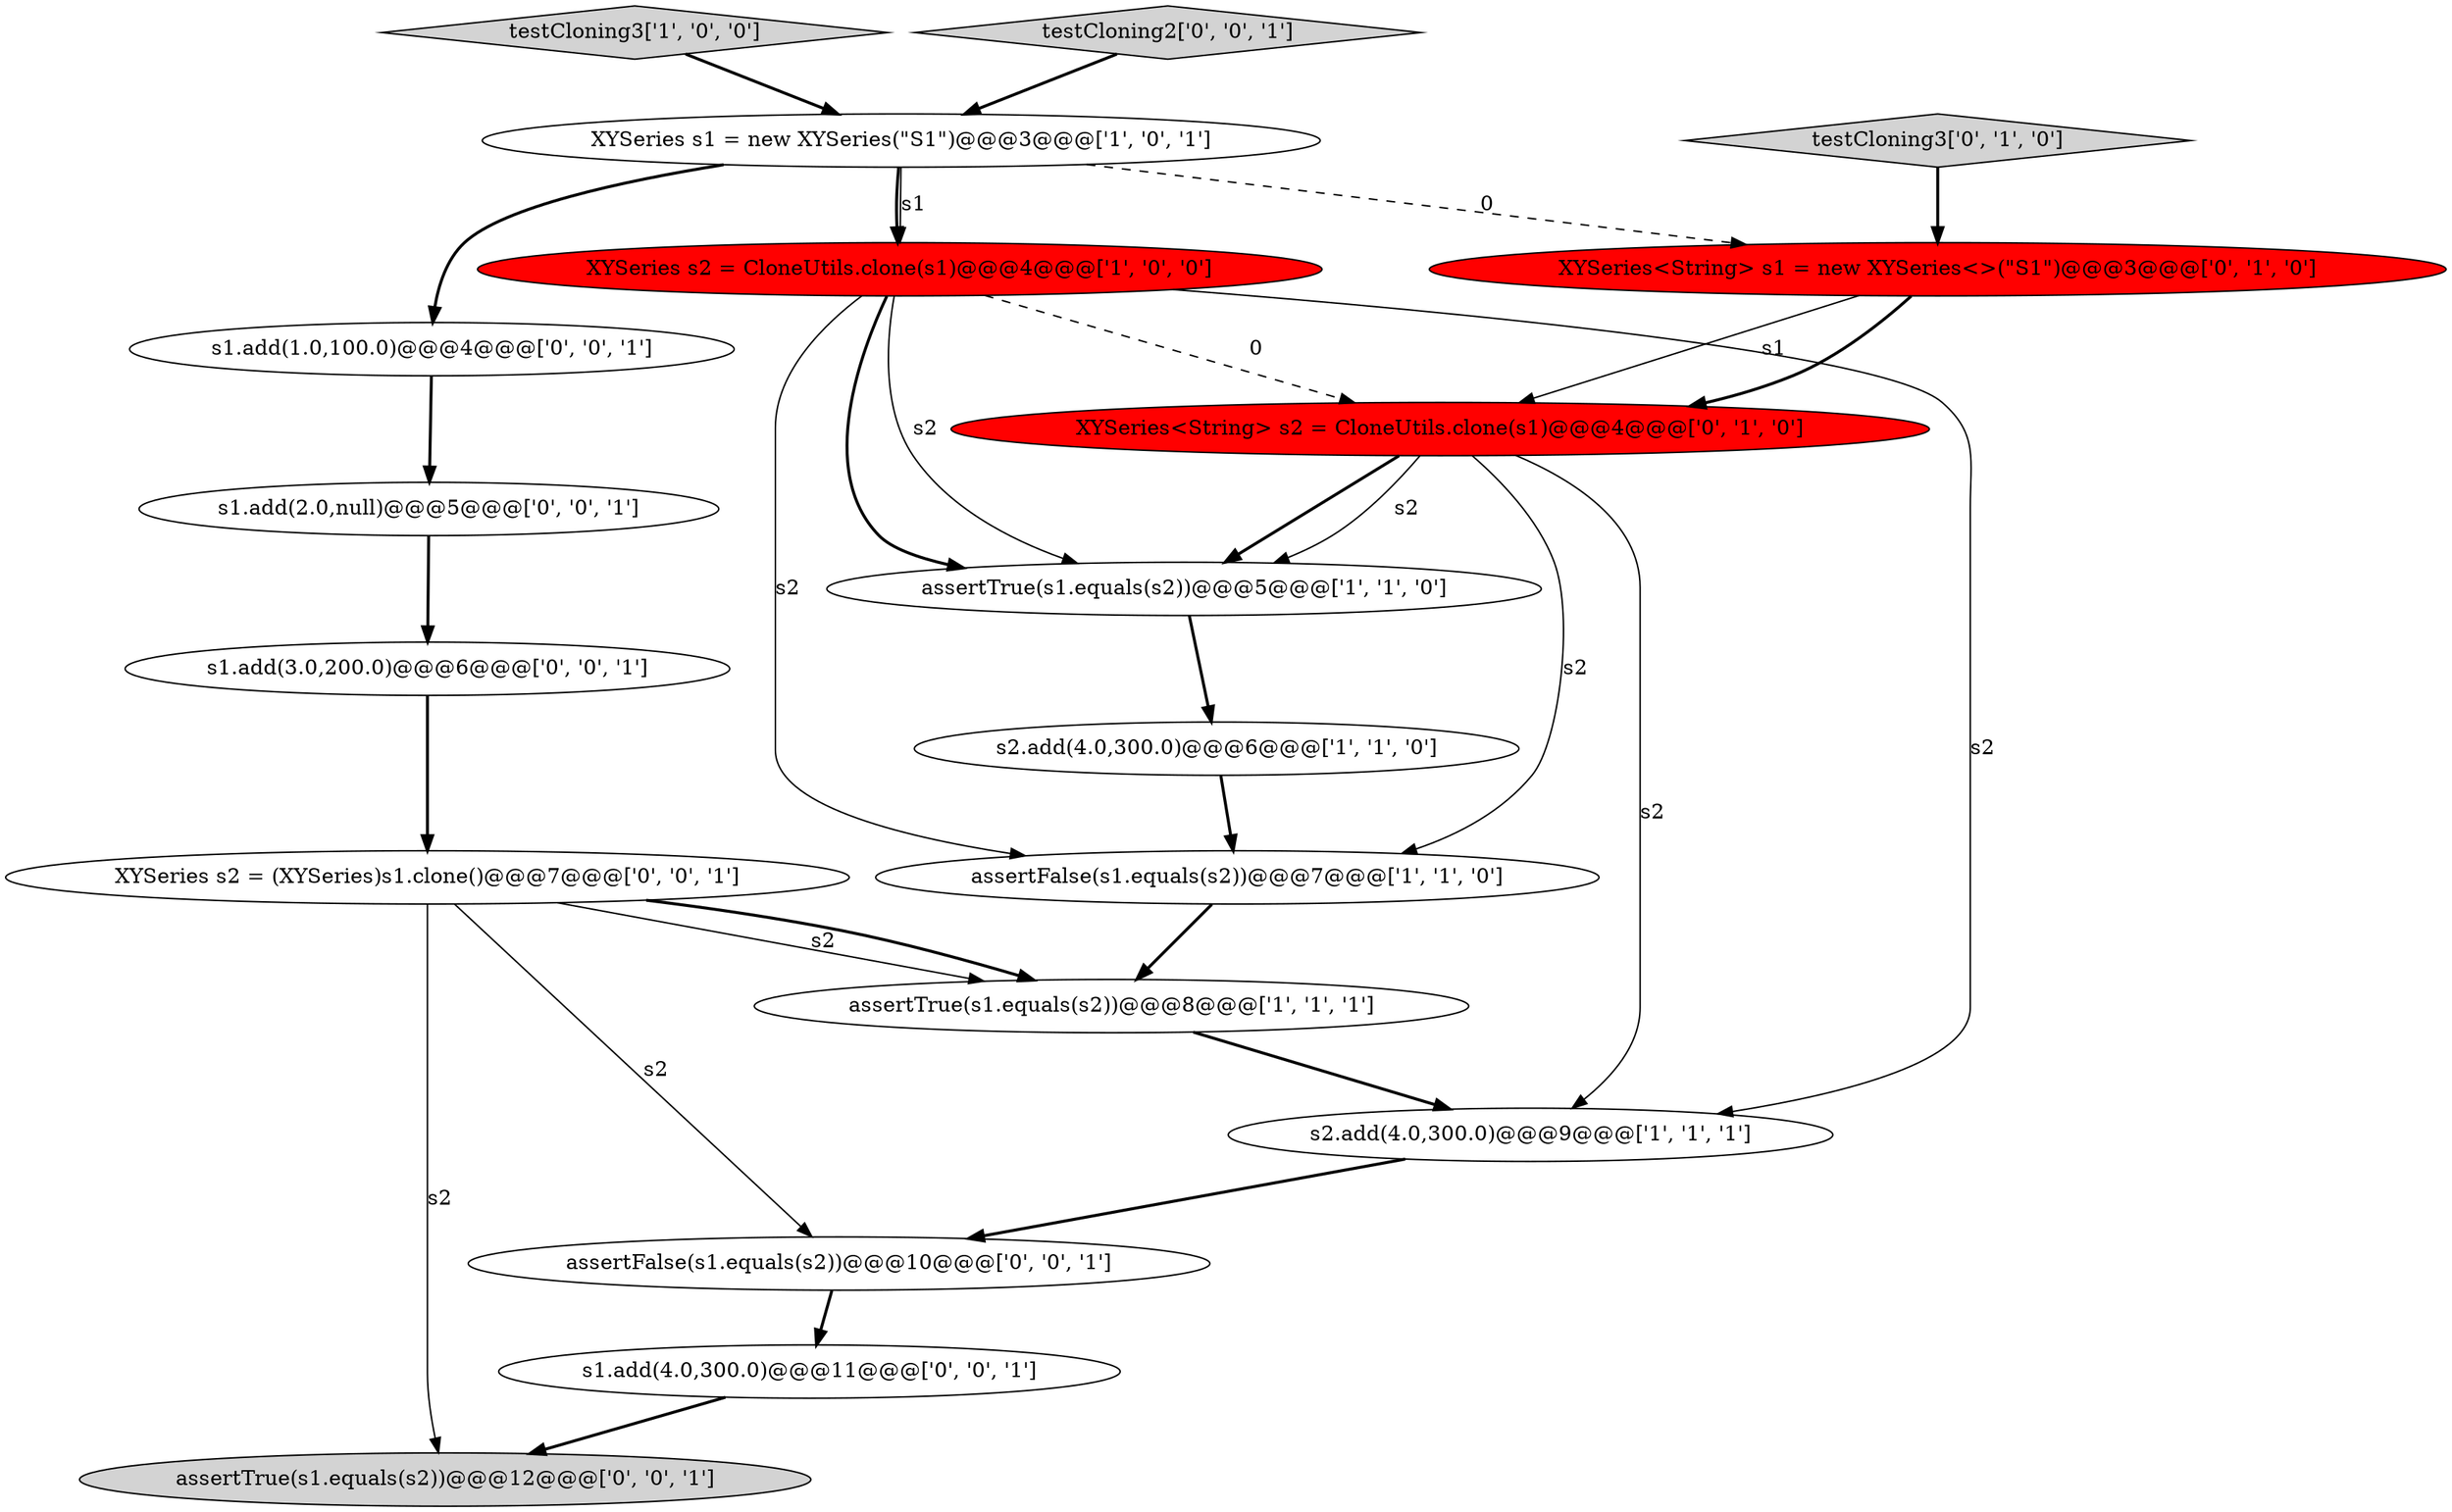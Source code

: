 digraph {
7 [style = filled, label = "assertTrue(s1.equals(s2))@@@5@@@['1', '1', '0']", fillcolor = white, shape = ellipse image = "AAA0AAABBB1BBB"];
1 [style = filled, label = "testCloning3['1', '0', '0']", fillcolor = lightgray, shape = diamond image = "AAA0AAABBB1BBB"];
0 [style = filled, label = "XYSeries s2 = CloneUtils.clone(s1)@@@4@@@['1', '0', '0']", fillcolor = red, shape = ellipse image = "AAA1AAABBB1BBB"];
6 [style = filled, label = "assertTrue(s1.equals(s2))@@@8@@@['1', '1', '1']", fillcolor = white, shape = ellipse image = "AAA0AAABBB1BBB"];
12 [style = filled, label = "XYSeries s2 = (XYSeries)s1.clone()@@@7@@@['0', '0', '1']", fillcolor = white, shape = ellipse image = "AAA0AAABBB3BBB"];
15 [style = filled, label = "assertFalse(s1.equals(s2))@@@10@@@['0', '0', '1']", fillcolor = white, shape = ellipse image = "AAA0AAABBB3BBB"];
13 [style = filled, label = "assertTrue(s1.equals(s2))@@@12@@@['0', '0', '1']", fillcolor = lightgray, shape = ellipse image = "AAA0AAABBB3BBB"];
16 [style = filled, label = "testCloning2['0', '0', '1']", fillcolor = lightgray, shape = diamond image = "AAA0AAABBB3BBB"];
5 [style = filled, label = "s2.add(4.0,300.0)@@@9@@@['1', '1', '1']", fillcolor = white, shape = ellipse image = "AAA0AAABBB1BBB"];
9 [style = filled, label = "testCloning3['0', '1', '0']", fillcolor = lightgray, shape = diamond image = "AAA0AAABBB2BBB"];
3 [style = filled, label = "XYSeries s1 = new XYSeries(\"S1\")@@@3@@@['1', '0', '1']", fillcolor = white, shape = ellipse image = "AAA0AAABBB1BBB"];
17 [style = filled, label = "s1.add(4.0,300.0)@@@11@@@['0', '0', '1']", fillcolor = white, shape = ellipse image = "AAA0AAABBB3BBB"];
4 [style = filled, label = "s2.add(4.0,300.0)@@@6@@@['1', '1', '0']", fillcolor = white, shape = ellipse image = "AAA0AAABBB1BBB"];
2 [style = filled, label = "assertFalse(s1.equals(s2))@@@7@@@['1', '1', '0']", fillcolor = white, shape = ellipse image = "AAA0AAABBB1BBB"];
8 [style = filled, label = "XYSeries<String> s2 = CloneUtils.clone(s1)@@@4@@@['0', '1', '0']", fillcolor = red, shape = ellipse image = "AAA1AAABBB2BBB"];
10 [style = filled, label = "XYSeries<String> s1 = new XYSeries<>(\"S1\")@@@3@@@['0', '1', '0']", fillcolor = red, shape = ellipse image = "AAA1AAABBB2BBB"];
11 [style = filled, label = "s1.add(2.0,null)@@@5@@@['0', '0', '1']", fillcolor = white, shape = ellipse image = "AAA0AAABBB3BBB"];
18 [style = filled, label = "s1.add(1.0,100.0)@@@4@@@['0', '0', '1']", fillcolor = white, shape = ellipse image = "AAA0AAABBB3BBB"];
14 [style = filled, label = "s1.add(3.0,200.0)@@@6@@@['0', '0', '1']", fillcolor = white, shape = ellipse image = "AAA0AAABBB3BBB"];
12->6 [style = solid, label="s2"];
16->3 [style = bold, label=""];
11->14 [style = bold, label=""];
2->6 [style = bold, label=""];
18->11 [style = bold, label=""];
1->3 [style = bold, label=""];
5->15 [style = bold, label=""];
4->2 [style = bold, label=""];
10->8 [style = solid, label="s1"];
7->4 [style = bold, label=""];
9->10 [style = bold, label=""];
12->13 [style = solid, label="s2"];
12->6 [style = bold, label=""];
8->5 [style = solid, label="s2"];
3->0 [style = bold, label=""];
8->7 [style = bold, label=""];
0->7 [style = bold, label=""];
3->18 [style = bold, label=""];
6->5 [style = bold, label=""];
15->17 [style = bold, label=""];
10->8 [style = bold, label=""];
8->2 [style = solid, label="s2"];
8->7 [style = solid, label="s2"];
14->12 [style = bold, label=""];
12->15 [style = solid, label="s2"];
0->8 [style = dashed, label="0"];
3->0 [style = solid, label="s1"];
17->13 [style = bold, label=""];
3->10 [style = dashed, label="0"];
0->2 [style = solid, label="s2"];
0->7 [style = solid, label="s2"];
0->5 [style = solid, label="s2"];
}
